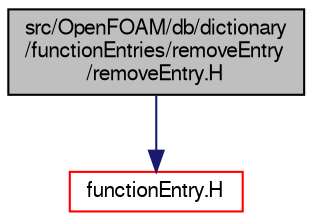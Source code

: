 digraph "src/OpenFOAM/db/dictionary/functionEntries/removeEntry/removeEntry.H"
{
  bgcolor="transparent";
  edge [fontname="FreeSans",fontsize="10",labelfontname="FreeSans",labelfontsize="10"];
  node [fontname="FreeSans",fontsize="10",shape=record];
  Node0 [label="src/OpenFOAM/db/dictionary\l/functionEntries/removeEntry\l/removeEntry.H",height=0.2,width=0.4,color="black", fillcolor="grey75", style="filled", fontcolor="black"];
  Node0 -> Node1 [color="midnightblue",fontsize="10",style="solid",fontname="FreeSans"];
  Node1 [label="functionEntry.H",height=0.2,width=0.4,color="red",URL="$a08846.html"];
}
